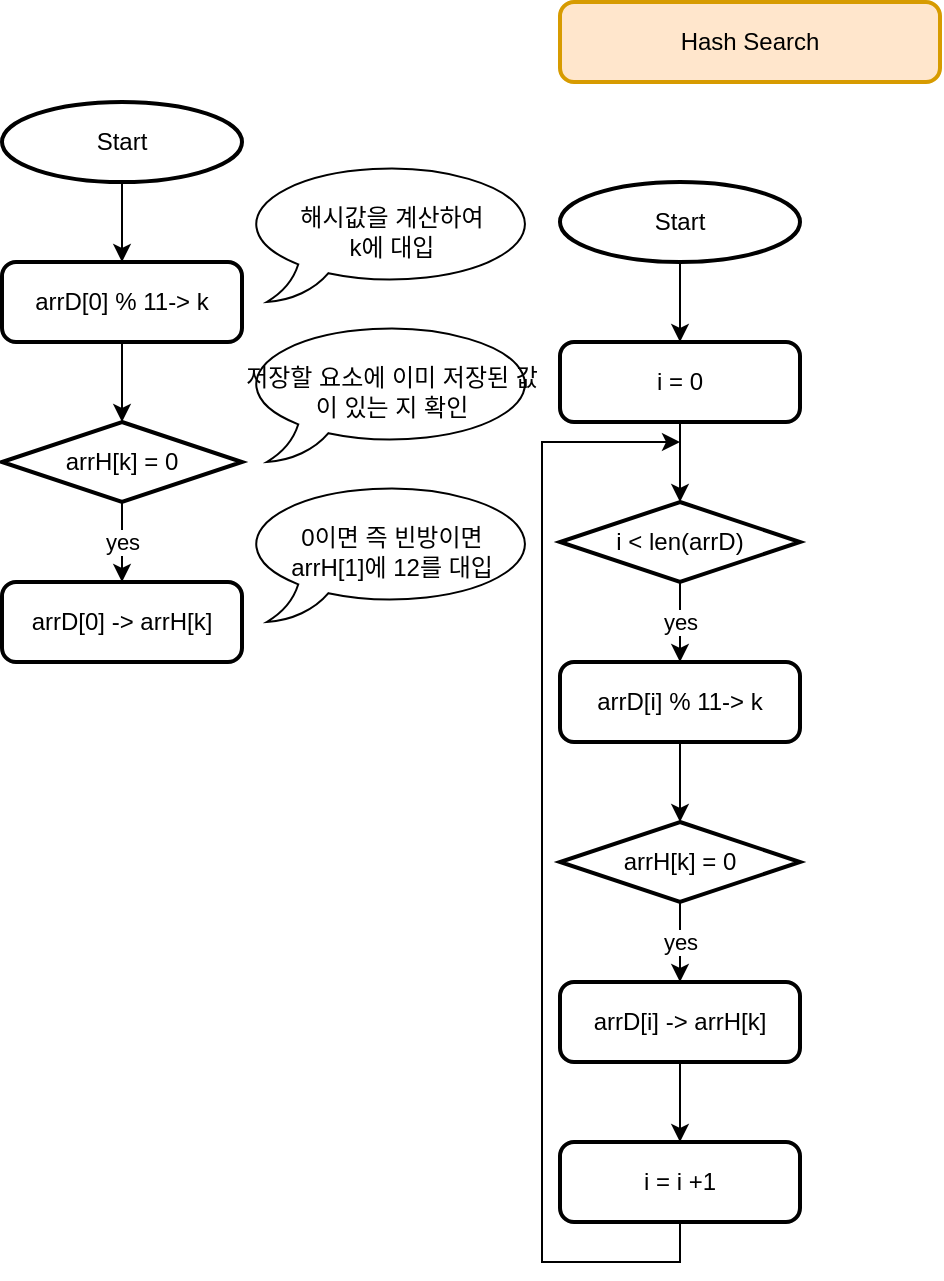 <mxfile version="16.4.0" type="device"><diagram id="mcG1KdtRjJhZmO_n41ix" name="페이지-1"><mxGraphModel dx="981" dy="597" grid="1" gridSize="10" guides="1" tooltips="1" connect="1" arrows="1" fold="1" page="1" pageScale="1" pageWidth="827" pageHeight="1169" math="0" shadow="0"><root><mxCell id="0"/><mxCell id="1" parent="0"/><mxCell id="l-i40e42PNDgHIKyfGgY-1" value="Hash Search" style="rounded=1;whiteSpace=wrap;html=1;absoluteArcSize=1;arcSize=14;strokeWidth=2;fillColor=#ffe6cc;strokeColor=#d79b00;" vertex="1" parent="1"><mxGeometry x="319" y="30" width="190" height="40" as="geometry"/></mxCell><mxCell id="l-i40e42PNDgHIKyfGgY-10" style="edgeStyle=orthogonalEdgeStyle;rounded=0;orthogonalLoop=1;jettySize=auto;html=1;exitX=0.5;exitY=1;exitDx=0;exitDy=0;exitPerimeter=0;entryX=0.5;entryY=0;entryDx=0;entryDy=0;" edge="1" parent="1" source="l-i40e42PNDgHIKyfGgY-2" target="l-i40e42PNDgHIKyfGgY-3"><mxGeometry relative="1" as="geometry"/></mxCell><mxCell id="l-i40e42PNDgHIKyfGgY-2" value="Start" style="strokeWidth=2;html=1;shape=mxgraph.flowchart.start_2;whiteSpace=wrap;" vertex="1" parent="1"><mxGeometry x="40" y="80" width="120" height="40" as="geometry"/></mxCell><mxCell id="l-i40e42PNDgHIKyfGgY-11" style="edgeStyle=orthogonalEdgeStyle;rounded=0;orthogonalLoop=1;jettySize=auto;html=1;entryX=0.5;entryY=0;entryDx=0;entryDy=0;entryPerimeter=0;" edge="1" parent="1" source="l-i40e42PNDgHIKyfGgY-3" target="l-i40e42PNDgHIKyfGgY-4"><mxGeometry relative="1" as="geometry"/></mxCell><mxCell id="l-i40e42PNDgHIKyfGgY-3" value="arrD[0] % 11-&amp;gt; k" style="rounded=1;whiteSpace=wrap;html=1;absoluteArcSize=1;arcSize=14;strokeWidth=2;" vertex="1" parent="1"><mxGeometry x="40" y="160" width="120" height="40" as="geometry"/></mxCell><mxCell id="l-i40e42PNDgHIKyfGgY-12" value="yes" style="edgeStyle=orthogonalEdgeStyle;rounded=0;orthogonalLoop=1;jettySize=auto;html=1;entryX=0.5;entryY=0;entryDx=0;entryDy=0;" edge="1" parent="1" source="l-i40e42PNDgHIKyfGgY-4" target="l-i40e42PNDgHIKyfGgY-5"><mxGeometry relative="1" as="geometry"/></mxCell><mxCell id="l-i40e42PNDgHIKyfGgY-4" value="arrH[k] = 0" style="strokeWidth=2;html=1;shape=mxgraph.flowchart.decision;whiteSpace=wrap;" vertex="1" parent="1"><mxGeometry x="40" y="240" width="120" height="40" as="geometry"/></mxCell><mxCell id="l-i40e42PNDgHIKyfGgY-5" value="arrD[0] -&amp;gt; arrH[k]" style="rounded=1;whiteSpace=wrap;html=1;absoluteArcSize=1;arcSize=14;strokeWidth=2;" vertex="1" parent="1"><mxGeometry x="40" y="320" width="120" height="40" as="geometry"/></mxCell><mxCell id="l-i40e42PNDgHIKyfGgY-6" value="해시값을 계산하여&lt;br&gt;k에 대입" style="whiteSpace=wrap;html=1;shape=mxgraph.basic.oval_callout" vertex="1" parent="1"><mxGeometry x="160" y="110" width="150" height="70" as="geometry"/></mxCell><mxCell id="l-i40e42PNDgHIKyfGgY-7" value="0이면 즉 빈방이면&lt;br&gt;arrH[1]에 12를 대입" style="whiteSpace=wrap;html=1;shape=mxgraph.basic.oval_callout" vertex="1" parent="1"><mxGeometry x="160" y="270" width="150" height="70" as="geometry"/></mxCell><mxCell id="l-i40e42PNDgHIKyfGgY-8" value="저장할 요소에 이미 저장된 값이 있는 지 확인" style="whiteSpace=wrap;html=1;shape=mxgraph.basic.oval_callout" vertex="1" parent="1"><mxGeometry x="160" y="190" width="150" height="70" as="geometry"/></mxCell><mxCell id="l-i40e42PNDgHIKyfGgY-13" style="edgeStyle=orthogonalEdgeStyle;rounded=0;orthogonalLoop=1;jettySize=auto;html=1;entryX=0.5;entryY=0;entryDx=0;entryDy=0;entryPerimeter=0;" edge="1" parent="1" source="l-i40e42PNDgHIKyfGgY-14" target="l-i40e42PNDgHIKyfGgY-16"><mxGeometry relative="1" as="geometry"/></mxCell><mxCell id="l-i40e42PNDgHIKyfGgY-14" value="arrD[i] % 11-&amp;gt; k" style="rounded=1;whiteSpace=wrap;html=1;absoluteArcSize=1;arcSize=14;strokeWidth=2;" vertex="1" parent="1"><mxGeometry x="319" y="360" width="120" height="40" as="geometry"/></mxCell><mxCell id="l-i40e42PNDgHIKyfGgY-15" value="yes" style="edgeStyle=orthogonalEdgeStyle;rounded=0;orthogonalLoop=1;jettySize=auto;html=1;entryX=0.5;entryY=0;entryDx=0;entryDy=0;" edge="1" parent="1" source="l-i40e42PNDgHIKyfGgY-16" target="l-i40e42PNDgHIKyfGgY-17"><mxGeometry relative="1" as="geometry"/></mxCell><mxCell id="l-i40e42PNDgHIKyfGgY-16" value="arrH[k] = 0" style="strokeWidth=2;html=1;shape=mxgraph.flowchart.decision;whiteSpace=wrap;" vertex="1" parent="1"><mxGeometry x="319" y="440" width="120" height="40" as="geometry"/></mxCell><mxCell id="l-i40e42PNDgHIKyfGgY-29" value="" style="edgeStyle=orthogonalEdgeStyle;rounded=0;orthogonalLoop=1;jettySize=auto;html=1;" edge="1" parent="1" source="l-i40e42PNDgHIKyfGgY-17" target="l-i40e42PNDgHIKyfGgY-18"><mxGeometry relative="1" as="geometry"/></mxCell><mxCell id="l-i40e42PNDgHIKyfGgY-17" value="arrD[i] -&amp;gt; arrH[k]" style="rounded=1;whiteSpace=wrap;html=1;absoluteArcSize=1;arcSize=14;strokeWidth=2;" vertex="1" parent="1"><mxGeometry x="319" y="520" width="120" height="40" as="geometry"/></mxCell><mxCell id="l-i40e42PNDgHIKyfGgY-30" style="edgeStyle=orthogonalEdgeStyle;rounded=0;orthogonalLoop=1;jettySize=auto;html=1;exitX=0.5;exitY=1;exitDx=0;exitDy=0;" edge="1" parent="1" source="l-i40e42PNDgHIKyfGgY-18"><mxGeometry relative="1" as="geometry"><mxPoint x="379" y="250.0" as="targetPoint"/><Array as="points"><mxPoint x="379" y="660"/><mxPoint x="310" y="660"/><mxPoint x="310" y="250"/></Array></mxGeometry></mxCell><mxCell id="l-i40e42PNDgHIKyfGgY-18" value="i = i +1" style="rounded=1;whiteSpace=wrap;html=1;absoluteArcSize=1;arcSize=14;strokeWidth=2;" vertex="1" parent="1"><mxGeometry x="319" y="600" width="120" height="40" as="geometry"/></mxCell><mxCell id="l-i40e42PNDgHIKyfGgY-21" value="yes" style="edgeStyle=orthogonalEdgeStyle;rounded=0;orthogonalLoop=1;jettySize=auto;html=1;entryX=0.5;entryY=0;entryDx=0;entryDy=0;" edge="1" parent="1" source="l-i40e42PNDgHIKyfGgY-19" target="l-i40e42PNDgHIKyfGgY-14"><mxGeometry relative="1" as="geometry"/></mxCell><mxCell id="l-i40e42PNDgHIKyfGgY-19" value="i &amp;lt; len(arrD)" style="strokeWidth=2;html=1;shape=mxgraph.flowchart.decision;whiteSpace=wrap;" vertex="1" parent="1"><mxGeometry x="319" y="280" width="120" height="40" as="geometry"/></mxCell><mxCell id="l-i40e42PNDgHIKyfGgY-27" style="edgeStyle=orthogonalEdgeStyle;rounded=0;orthogonalLoop=1;jettySize=auto;html=1;exitX=0.5;exitY=1;exitDx=0;exitDy=0;entryX=0.5;entryY=0;entryDx=0;entryDy=0;entryPerimeter=0;" edge="1" parent="1" source="l-i40e42PNDgHIKyfGgY-22" target="l-i40e42PNDgHIKyfGgY-19"><mxGeometry relative="1" as="geometry"/></mxCell><mxCell id="l-i40e42PNDgHIKyfGgY-22" value="i = 0" style="rounded=1;whiteSpace=wrap;html=1;absoluteArcSize=1;arcSize=14;strokeWidth=2;" vertex="1" parent="1"><mxGeometry x="319" y="200" width="120" height="40" as="geometry"/></mxCell><mxCell id="l-i40e42PNDgHIKyfGgY-26" style="edgeStyle=orthogonalEdgeStyle;rounded=0;orthogonalLoop=1;jettySize=auto;html=1;exitX=0.5;exitY=1;exitDx=0;exitDy=0;exitPerimeter=0;" edge="1" parent="1" source="l-i40e42PNDgHIKyfGgY-23" target="l-i40e42PNDgHIKyfGgY-22"><mxGeometry relative="1" as="geometry"/></mxCell><mxCell id="l-i40e42PNDgHIKyfGgY-23" value="Start" style="strokeWidth=2;html=1;shape=mxgraph.flowchart.start_2;whiteSpace=wrap;" vertex="1" parent="1"><mxGeometry x="319" y="120" width="120" height="40" as="geometry"/></mxCell></root></mxGraphModel></diagram></mxfile>